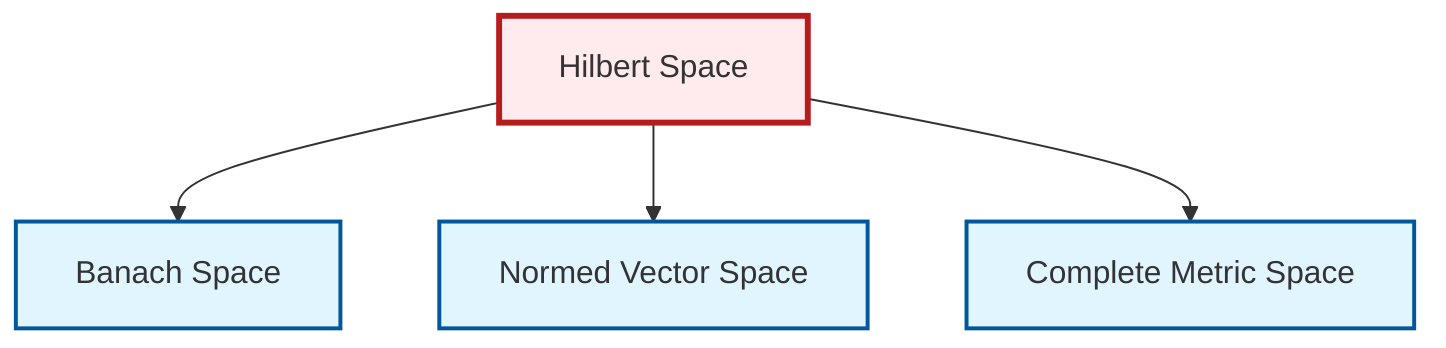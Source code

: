 graph TD
    classDef definition fill:#e1f5fe,stroke:#01579b,stroke-width:2px
    classDef theorem fill:#f3e5f5,stroke:#4a148c,stroke-width:2px
    classDef axiom fill:#fff3e0,stroke:#e65100,stroke-width:2px
    classDef example fill:#e8f5e9,stroke:#1b5e20,stroke-width:2px
    classDef current fill:#ffebee,stroke:#b71c1c,stroke-width:3px
    def-normed-vector-space["Normed Vector Space"]:::definition
    def-hilbert-space["Hilbert Space"]:::definition
    def-complete-metric-space["Complete Metric Space"]:::definition
    def-banach-space["Banach Space"]:::definition
    def-hilbert-space --> def-banach-space
    def-hilbert-space --> def-normed-vector-space
    def-hilbert-space --> def-complete-metric-space
    class def-hilbert-space current